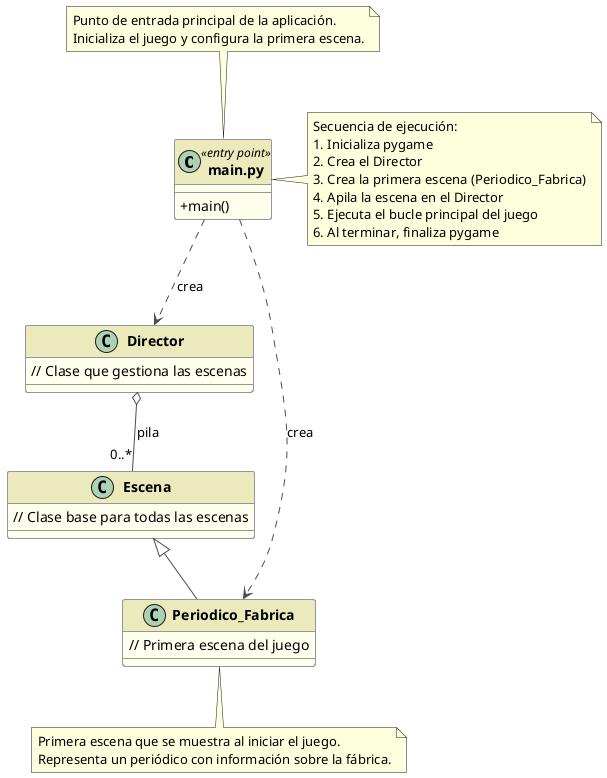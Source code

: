 @startuml Main

skinparam classAttributeIconSize 0
skinparam classFontStyle bold
skinparam classBackgroundColor #FFFFEE
skinparam classBorderColor #969696
skinparam arrowColor #4D4D4D
skinparam shadowing false
skinparam stereotypeCBackgroundColor #CCE6FF

skinparam class {
  FontColor #000000
  HeaderBackgroundColor #EAEABD
  BorderThickness 1
}

class "main.py" as Main <<entry point>> {
  + main()
}

class Director {
  // Clase que gestiona las escenas
}

class Periodico_Fabrica {
  // Primera escena del juego
}

class Escena {
  // Clase base para todas las escenas
}

Main ..> Director : crea
Main ..> Periodico_Fabrica : crea
Director o-- "0..*" Escena : pila
Escena <|-- Periodico_Fabrica

note top of Main
  Punto de entrada principal de la aplicación.
  Inicializa el juego y configura la primera escena.
end note

note right of Main
  Secuencia de ejecución:
  1. Inicializa pygame
  2. Crea el Director
  3. Crea la primera escena (Periodico_Fabrica)
  4. Apila la escena en el Director
  5. Ejecuta el bucle principal del juego
  6. Al terminar, finaliza pygame
end note

note bottom of Periodico_Fabrica
  Primera escena que se muestra al iniciar el juego.
  Representa un periódico con información sobre la fábrica.
end note

@enduml
